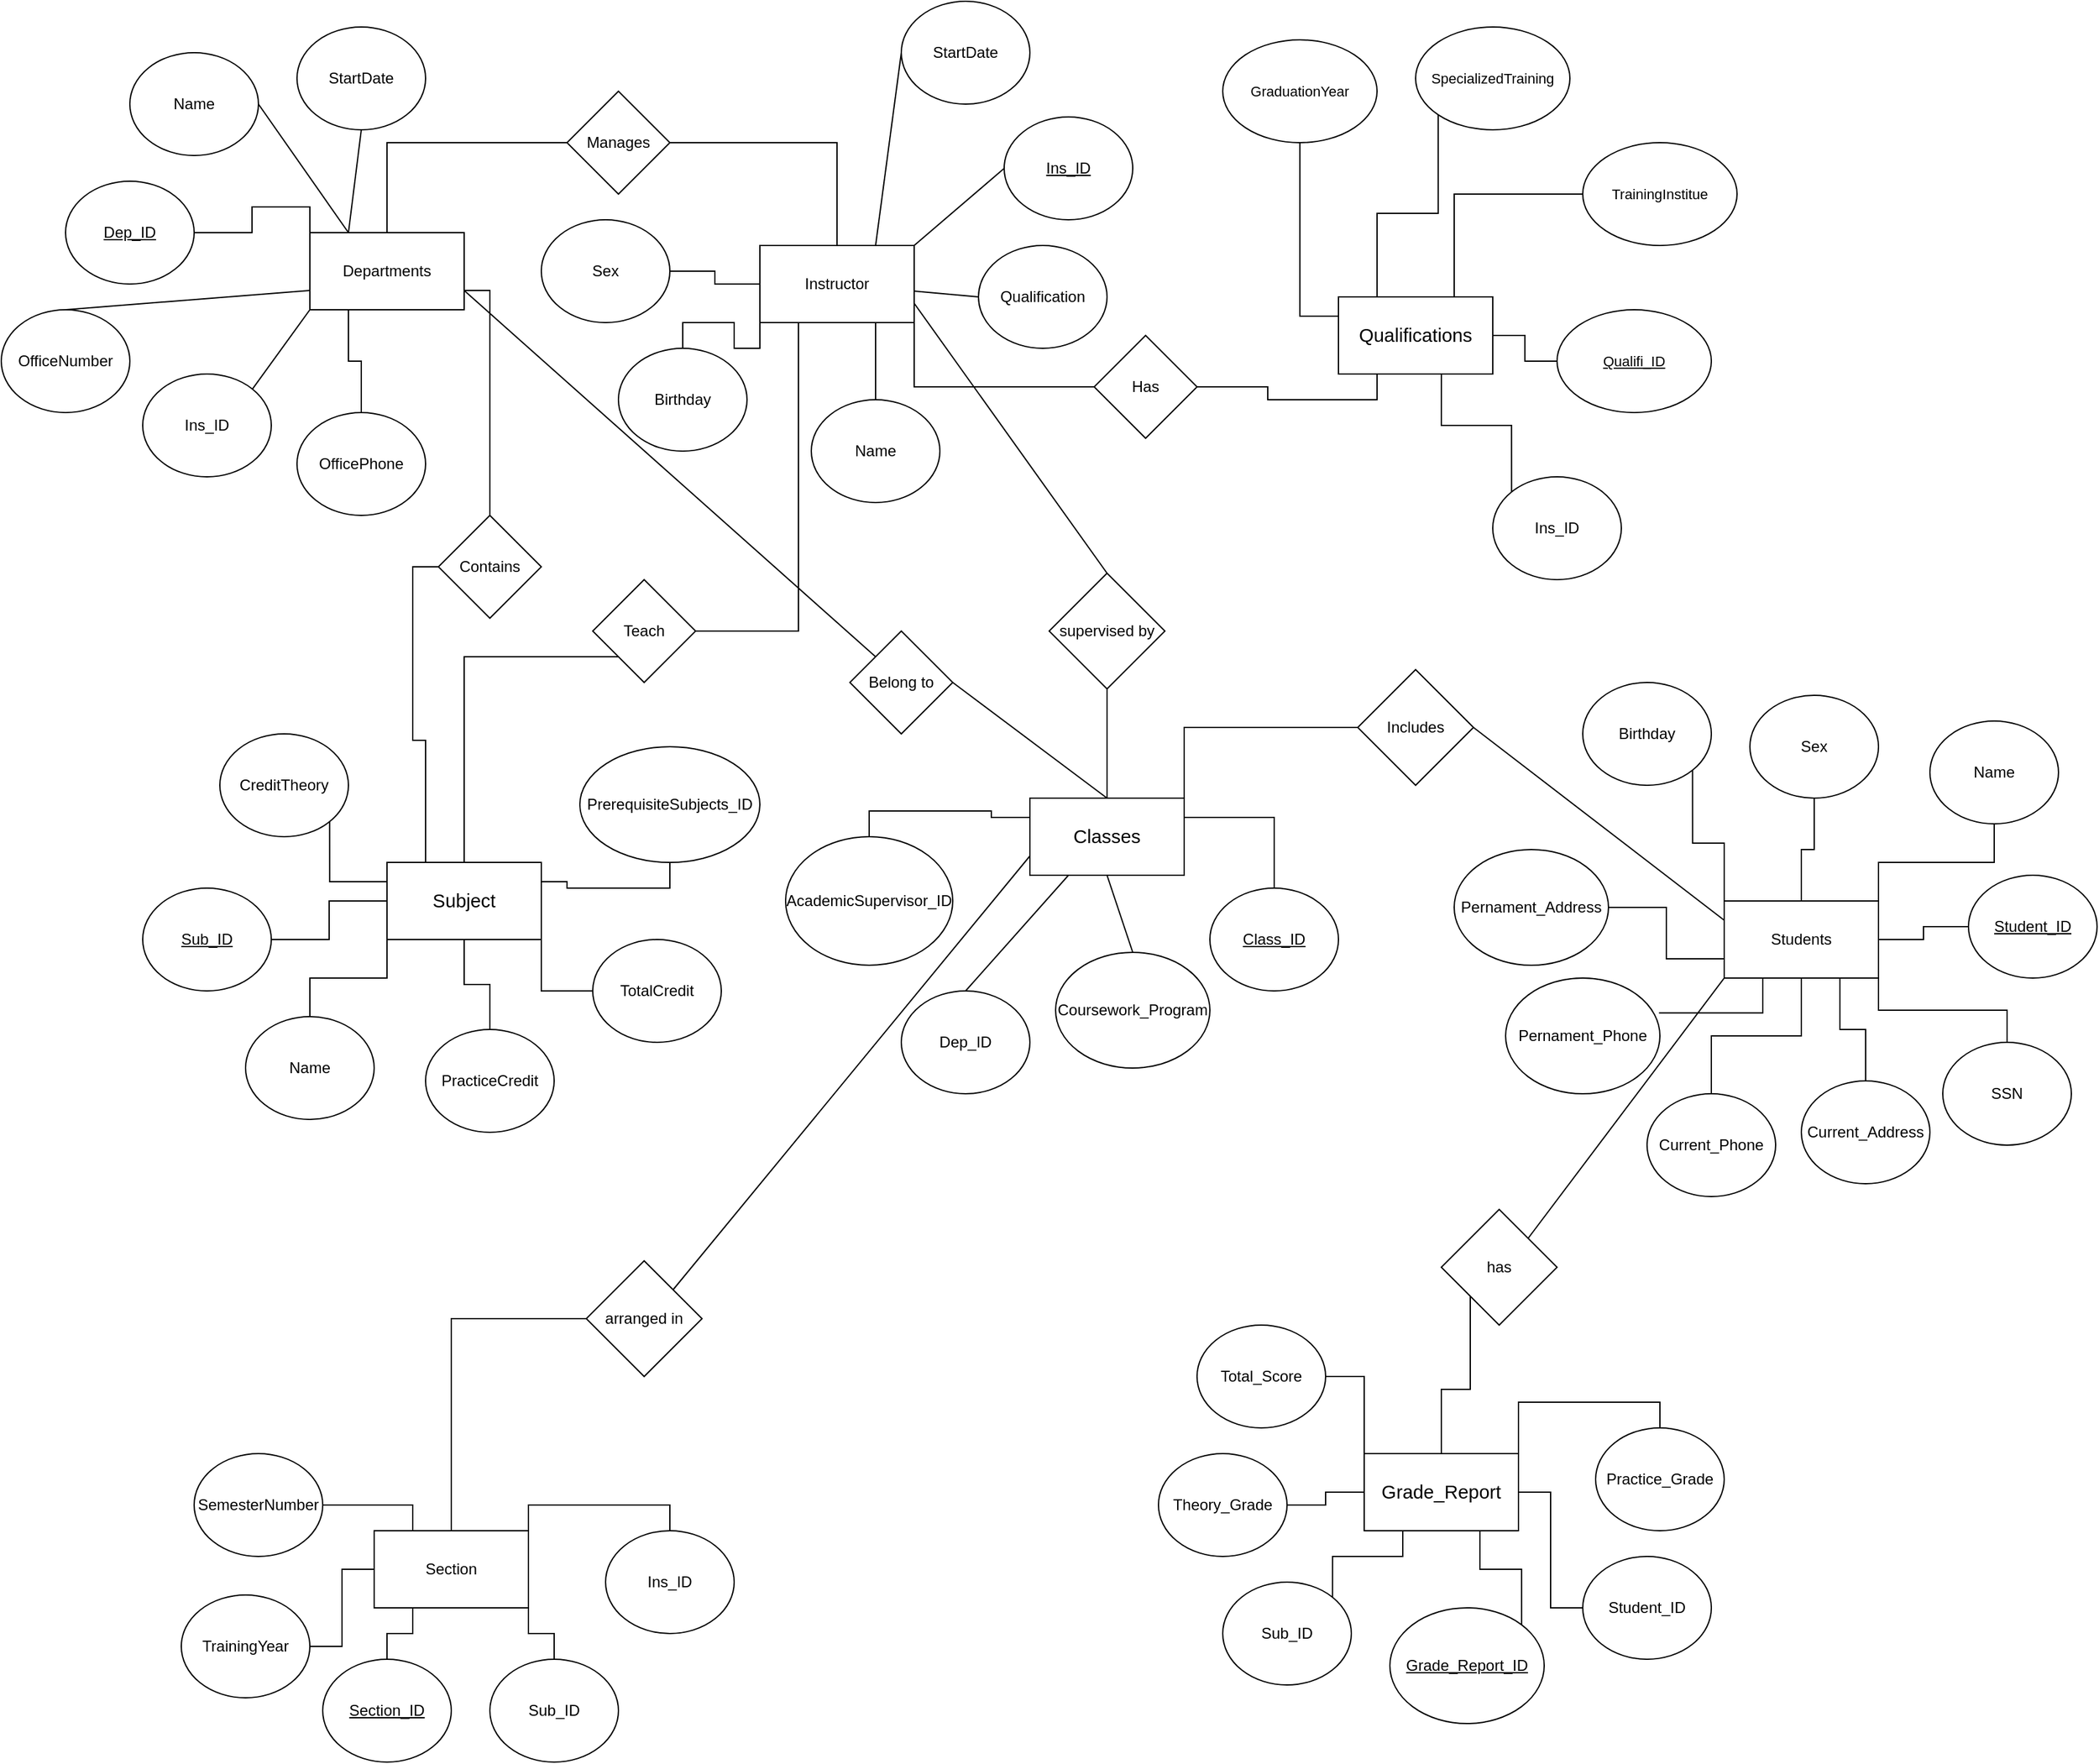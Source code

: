 <mxfile version="26.0.11">
  <diagram name="Page-1" id="yfRAYN0VTnzwabBsyVr_">
    <mxGraphModel dx="1750" dy="2152" grid="1" gridSize="10" guides="1" tooltips="1" connect="1" arrows="1" fold="1" page="1" pageScale="1" pageWidth="1920" pageHeight="1200" math="0" shadow="0">
      <root>
        <mxCell id="0" />
        <mxCell id="1" parent="0" />
        <mxCell id="A00SN344eLhmjXgvaw5U-19" style="shape=connector;rounded=0;orthogonalLoop=1;jettySize=auto;html=1;exitX=0.25;exitY=0;exitDx=0;exitDy=0;entryX=1;entryY=0.5;entryDx=0;entryDy=0;strokeColor=default;align=center;verticalAlign=middle;fontFamily=Helvetica;fontSize=11;fontColor=default;labelBackgroundColor=default;startFill=0;endArrow=none;" edge="1" parent="1" source="g248kin0QG420hahuXNO-2" target="A00SN344eLhmjXgvaw5U-1">
          <mxGeometry relative="1" as="geometry" />
        </mxCell>
        <mxCell id="A00SN344eLhmjXgvaw5U-20" style="edgeStyle=orthogonalEdgeStyle;shape=connector;rounded=0;orthogonalLoop=1;jettySize=auto;html=1;exitX=0;exitY=0;exitDx=0;exitDy=0;entryX=1;entryY=0.5;entryDx=0;entryDy=0;strokeColor=default;align=center;verticalAlign=middle;fontFamily=Helvetica;fontSize=11;fontColor=default;labelBackgroundColor=default;startFill=0;endArrow=none;" edge="1" parent="1" source="g248kin0QG420hahuXNO-2" target="A00SN344eLhmjXgvaw5U-2">
          <mxGeometry relative="1" as="geometry" />
        </mxCell>
        <mxCell id="A00SN344eLhmjXgvaw5U-21" style="shape=connector;rounded=0;orthogonalLoop=1;jettySize=auto;html=1;exitX=0;exitY=0.75;exitDx=0;exitDy=0;entryX=0.5;entryY=0;entryDx=0;entryDy=0;strokeColor=default;align=center;verticalAlign=middle;fontFamily=Helvetica;fontSize=11;fontColor=default;labelBackgroundColor=default;startFill=0;endArrow=none;" edge="1" parent="1" source="g248kin0QG420hahuXNO-2" target="A00SN344eLhmjXgvaw5U-3">
          <mxGeometry relative="1" as="geometry" />
        </mxCell>
        <mxCell id="A00SN344eLhmjXgvaw5U-22" style="edgeStyle=orthogonalEdgeStyle;shape=connector;rounded=0;orthogonalLoop=1;jettySize=auto;html=1;exitX=0.25;exitY=1;exitDx=0;exitDy=0;strokeColor=default;align=center;verticalAlign=middle;fontFamily=Helvetica;fontSize=11;fontColor=default;labelBackgroundColor=default;startFill=0;endArrow=none;" edge="1" parent="1" source="g248kin0QG420hahuXNO-2" target="A00SN344eLhmjXgvaw5U-4">
          <mxGeometry relative="1" as="geometry" />
        </mxCell>
        <mxCell id="A00SN344eLhmjXgvaw5U-149" style="shape=connector;rounded=0;orthogonalLoop=1;jettySize=auto;html=1;exitX=0;exitY=1;exitDx=0;exitDy=0;entryX=1;entryY=0;entryDx=0;entryDy=0;strokeColor=default;align=center;verticalAlign=middle;fontFamily=Helvetica;fontSize=11;fontColor=default;labelBackgroundColor=default;startFill=0;endArrow=none;" edge="1" parent="1" source="g248kin0QG420hahuXNO-2" target="A00SN344eLhmjXgvaw5U-148">
          <mxGeometry relative="1" as="geometry" />
        </mxCell>
        <mxCell id="g248kin0QG420hahuXNO-2" value="Departments" style="rounded=0;whiteSpace=wrap;html=1;" parent="1" vertex="1">
          <mxGeometry x="320" y="-880" width="120" height="60" as="geometry" />
        </mxCell>
        <mxCell id="A00SN344eLhmjXgvaw5U-1" value="Name" style="ellipse;whiteSpace=wrap;html=1;" vertex="1" parent="1">
          <mxGeometry x="180" y="-1020" width="100" height="80" as="geometry" />
        </mxCell>
        <mxCell id="A00SN344eLhmjXgvaw5U-2" value="&lt;u&gt;Dep_ID&lt;/u&gt;" style="ellipse;whiteSpace=wrap;html=1;" vertex="1" parent="1">
          <mxGeometry x="130" y="-920" width="100" height="80" as="geometry" />
        </mxCell>
        <mxCell id="A00SN344eLhmjXgvaw5U-3" value="OfficeNumber" style="ellipse;whiteSpace=wrap;html=1;" vertex="1" parent="1">
          <mxGeometry x="80" y="-820" width="100" height="80" as="geometry" />
        </mxCell>
        <mxCell id="A00SN344eLhmjXgvaw5U-4" value="OfficePhone" style="ellipse;whiteSpace=wrap;html=1;" vertex="1" parent="1">
          <mxGeometry x="310" y="-740" width="100" height="80" as="geometry" />
        </mxCell>
        <mxCell id="A00SN344eLhmjXgvaw5U-17" style="edgeStyle=orthogonalEdgeStyle;rounded=0;orthogonalLoop=1;jettySize=auto;html=1;exitX=0;exitY=0.5;exitDx=0;exitDy=0;endArrow=none;startFill=0;" edge="1" parent="1" source="A00SN344eLhmjXgvaw5U-5" target="g248kin0QG420hahuXNO-2">
          <mxGeometry relative="1" as="geometry" />
        </mxCell>
        <mxCell id="A00SN344eLhmjXgvaw5U-18" style="edgeStyle=orthogonalEdgeStyle;rounded=0;orthogonalLoop=1;jettySize=auto;html=1;exitX=1;exitY=0.5;exitDx=0;exitDy=0;endArrow=none;startFill=0;" edge="1" parent="1" source="A00SN344eLhmjXgvaw5U-5" target="A00SN344eLhmjXgvaw5U-11">
          <mxGeometry relative="1" as="geometry" />
        </mxCell>
        <mxCell id="A00SN344eLhmjXgvaw5U-5" value="Manages" style="rhombus;whiteSpace=wrap;html=1;" vertex="1" parent="1">
          <mxGeometry x="520" y="-990" width="80" height="80" as="geometry" />
        </mxCell>
        <mxCell id="A00SN344eLhmjXgvaw5U-6" value="&lt;u&gt;Ins_ID&lt;/u&gt;" style="ellipse;whiteSpace=wrap;html=1;" vertex="1" parent="1">
          <mxGeometry x="860" y="-970" width="100" height="80" as="geometry" />
        </mxCell>
        <mxCell id="A00SN344eLhmjXgvaw5U-7" value="Birthday" style="ellipse;whiteSpace=wrap;html=1;" vertex="1" parent="1">
          <mxGeometry x="560" y="-790" width="100" height="80" as="geometry" />
        </mxCell>
        <mxCell id="A00SN344eLhmjXgvaw5U-8" value="Name" style="ellipse;whiteSpace=wrap;html=1;" vertex="1" parent="1">
          <mxGeometry x="710" y="-750" width="100" height="80" as="geometry" />
        </mxCell>
        <mxCell id="A00SN344eLhmjXgvaw5U-10" value="Sex" style="ellipse;whiteSpace=wrap;html=1;" vertex="1" parent="1">
          <mxGeometry x="500" y="-890" width="100" height="80" as="geometry" />
        </mxCell>
        <mxCell id="A00SN344eLhmjXgvaw5U-40" style="edgeStyle=orthogonalEdgeStyle;shape=connector;rounded=0;orthogonalLoop=1;jettySize=auto;html=1;exitX=0;exitY=0.5;exitDx=0;exitDy=0;strokeColor=default;align=center;verticalAlign=middle;fontFamily=Helvetica;fontSize=11;fontColor=default;labelBackgroundColor=default;startFill=0;endArrow=none;" edge="1" parent="1" source="A00SN344eLhmjXgvaw5U-11" target="A00SN344eLhmjXgvaw5U-10">
          <mxGeometry relative="1" as="geometry" />
        </mxCell>
        <mxCell id="A00SN344eLhmjXgvaw5U-41" style="edgeStyle=orthogonalEdgeStyle;shape=connector;rounded=0;orthogonalLoop=1;jettySize=auto;html=1;exitX=0;exitY=1;exitDx=0;exitDy=0;strokeColor=default;align=center;verticalAlign=middle;fontFamily=Helvetica;fontSize=11;fontColor=default;labelBackgroundColor=default;startFill=0;endArrow=none;" edge="1" parent="1" source="A00SN344eLhmjXgvaw5U-11" target="A00SN344eLhmjXgvaw5U-7">
          <mxGeometry relative="1" as="geometry" />
        </mxCell>
        <mxCell id="A00SN344eLhmjXgvaw5U-42" style="edgeStyle=orthogonalEdgeStyle;shape=connector;rounded=0;orthogonalLoop=1;jettySize=auto;html=1;exitX=0.75;exitY=1;exitDx=0;exitDy=0;strokeColor=default;align=center;verticalAlign=middle;fontFamily=Helvetica;fontSize=11;fontColor=default;labelBackgroundColor=default;startFill=0;endArrow=none;" edge="1" parent="1" source="A00SN344eLhmjXgvaw5U-11" target="A00SN344eLhmjXgvaw5U-8">
          <mxGeometry relative="1" as="geometry" />
        </mxCell>
        <mxCell id="A00SN344eLhmjXgvaw5U-43" style="shape=connector;rounded=0;orthogonalLoop=1;jettySize=auto;html=1;exitX=1;exitY=0;exitDx=0;exitDy=0;entryX=0;entryY=0.5;entryDx=0;entryDy=0;strokeColor=default;align=center;verticalAlign=middle;fontFamily=Helvetica;fontSize=11;fontColor=default;labelBackgroundColor=default;startFill=0;endArrow=none;" edge="1" parent="1" source="A00SN344eLhmjXgvaw5U-11" target="A00SN344eLhmjXgvaw5U-6">
          <mxGeometry relative="1" as="geometry" />
        </mxCell>
        <mxCell id="A00SN344eLhmjXgvaw5U-59" style="edgeStyle=orthogonalEdgeStyle;shape=connector;rounded=0;orthogonalLoop=1;jettySize=auto;html=1;exitX=1;exitY=1;exitDx=0;exitDy=0;entryX=0;entryY=0.5;entryDx=0;entryDy=0;strokeColor=default;align=center;verticalAlign=middle;fontFamily=Helvetica;fontSize=11;fontColor=default;labelBackgroundColor=default;startFill=0;endArrow=none;" edge="1" parent="1" source="A00SN344eLhmjXgvaw5U-11" target="A00SN344eLhmjXgvaw5U-53">
          <mxGeometry relative="1" as="geometry" />
        </mxCell>
        <mxCell id="A00SN344eLhmjXgvaw5U-75" style="edgeStyle=orthogonalEdgeStyle;shape=connector;rounded=0;orthogonalLoop=1;jettySize=auto;html=1;exitX=0.25;exitY=1;exitDx=0;exitDy=0;entryX=1;entryY=0.5;entryDx=0;entryDy=0;strokeColor=default;align=center;verticalAlign=middle;fontFamily=Helvetica;fontSize=11;fontColor=default;labelBackgroundColor=default;startFill=0;endArrow=none;" edge="1" parent="1" source="A00SN344eLhmjXgvaw5U-11" target="A00SN344eLhmjXgvaw5U-74">
          <mxGeometry relative="1" as="geometry" />
        </mxCell>
        <mxCell id="A00SN344eLhmjXgvaw5U-11" value="Instructor" style="rounded=0;whiteSpace=wrap;html=1;" vertex="1" parent="1">
          <mxGeometry x="670" y="-870" width="120" height="60" as="geometry" />
        </mxCell>
        <mxCell id="A00SN344eLhmjXgvaw5U-12" value="&lt;span id=&quot;docs-internal-guid-3f4176cd-7fff-1d77-9f5c-07f159ecbebb&quot;&gt;&lt;span style=&quot;font-size: 11pt; color: rgb(0, 0, 0); background-color: transparent; font-variant-numeric: normal; font-variant-east-asian: normal; font-variant-alternates: normal; font-variant-position: normal; font-variant-emoji: normal; vertical-align: baseline; white-space-collapse: preserve;&quot;&gt;&lt;font face=&quot;Helvetica&quot;&gt;Qualifications&lt;/font&gt;&lt;/span&gt;&lt;/span&gt;" style="rounded=0;whiteSpace=wrap;html=1;" vertex="1" parent="1">
          <mxGeometry x="1120" y="-830" width="120" height="60" as="geometry" />
        </mxCell>
        <mxCell id="A00SN344eLhmjXgvaw5U-39" style="shape=connector;rounded=0;orthogonalLoop=1;jettySize=auto;html=1;exitX=0;exitY=0.5;exitDx=0;exitDy=0;entryX=0.75;entryY=0;entryDx=0;entryDy=0;strokeColor=default;align=center;verticalAlign=middle;fontFamily=Helvetica;fontSize=11;fontColor=default;labelBackgroundColor=default;startFill=0;endArrow=none;" edge="1" parent="1" source="A00SN344eLhmjXgvaw5U-23" target="A00SN344eLhmjXgvaw5U-11">
          <mxGeometry relative="1" as="geometry" />
        </mxCell>
        <mxCell id="A00SN344eLhmjXgvaw5U-23" value="StartDate" style="ellipse;whiteSpace=wrap;html=1;" vertex="1" parent="1">
          <mxGeometry x="780" y="-1060" width="100" height="80" as="geometry" />
        </mxCell>
        <mxCell id="A00SN344eLhmjXgvaw5U-132" style="edgeStyle=orthogonalEdgeStyle;shape=connector;rounded=0;orthogonalLoop=1;jettySize=auto;html=1;exitX=1;exitY=0;exitDx=0;exitDy=0;entryX=0.5;entryY=0;entryDx=0;entryDy=0;strokeColor=default;align=center;verticalAlign=middle;fontFamily=Helvetica;fontSize=11;fontColor=default;labelBackgroundColor=default;startFill=0;endArrow=none;" edge="1" parent="1" source="A00SN344eLhmjXgvaw5U-44" target="A00SN344eLhmjXgvaw5U-131">
          <mxGeometry relative="1" as="geometry" />
        </mxCell>
        <mxCell id="A00SN344eLhmjXgvaw5U-133" style="edgeStyle=orthogonalEdgeStyle;shape=connector;rounded=0;orthogonalLoop=1;jettySize=auto;html=1;exitX=1;exitY=1;exitDx=0;exitDy=0;strokeColor=default;align=center;verticalAlign=middle;fontFamily=Helvetica;fontSize=11;fontColor=default;labelBackgroundColor=default;startFill=0;endArrow=none;" edge="1" parent="1" source="A00SN344eLhmjXgvaw5U-44" target="A00SN344eLhmjXgvaw5U-130">
          <mxGeometry relative="1" as="geometry" />
        </mxCell>
        <mxCell id="A00SN344eLhmjXgvaw5U-134" style="edgeStyle=orthogonalEdgeStyle;shape=connector;rounded=0;orthogonalLoop=1;jettySize=auto;html=1;exitX=0.25;exitY=1;exitDx=0;exitDy=0;entryX=0.5;entryY=0;entryDx=0;entryDy=0;strokeColor=default;align=center;verticalAlign=middle;fontFamily=Helvetica;fontSize=11;fontColor=default;labelBackgroundColor=default;startFill=0;endArrow=none;" edge="1" parent="1" source="A00SN344eLhmjXgvaw5U-44" target="A00SN344eLhmjXgvaw5U-102">
          <mxGeometry relative="1" as="geometry" />
        </mxCell>
        <mxCell id="A00SN344eLhmjXgvaw5U-135" style="edgeStyle=orthogonalEdgeStyle;shape=connector;rounded=0;orthogonalLoop=1;jettySize=auto;html=1;exitX=0.25;exitY=0;exitDx=0;exitDy=0;strokeColor=default;align=center;verticalAlign=middle;fontFamily=Helvetica;fontSize=11;fontColor=default;labelBackgroundColor=default;startFill=0;endArrow=none;" edge="1" parent="1" source="A00SN344eLhmjXgvaw5U-44" target="A00SN344eLhmjXgvaw5U-103">
          <mxGeometry relative="1" as="geometry" />
        </mxCell>
        <mxCell id="A00SN344eLhmjXgvaw5U-136" style="edgeStyle=orthogonalEdgeStyle;shape=connector;rounded=0;orthogonalLoop=1;jettySize=auto;html=1;exitX=0;exitY=0.5;exitDx=0;exitDy=0;strokeColor=default;align=center;verticalAlign=middle;fontFamily=Helvetica;fontSize=11;fontColor=default;labelBackgroundColor=default;startFill=0;endArrow=none;" edge="1" parent="1" source="A00SN344eLhmjXgvaw5U-44" target="A00SN344eLhmjXgvaw5U-104">
          <mxGeometry relative="1" as="geometry" />
        </mxCell>
        <mxCell id="A00SN344eLhmjXgvaw5U-44" value="Section" style="rounded=0;whiteSpace=wrap;html=1;" vertex="1" parent="1">
          <mxGeometry x="370" y="130" width="120" height="60" as="geometry" />
        </mxCell>
        <mxCell id="A00SN344eLhmjXgvaw5U-56" style="edgeStyle=orthogonalEdgeStyle;shape=connector;rounded=0;orthogonalLoop=1;jettySize=auto;html=1;exitX=0;exitY=0.5;exitDx=0;exitDy=0;strokeColor=default;align=center;verticalAlign=middle;fontFamily=Helvetica;fontSize=11;fontColor=default;labelBackgroundColor=default;startFill=0;endArrow=none;" edge="1" parent="1" source="A00SN344eLhmjXgvaw5U-46" target="A00SN344eLhmjXgvaw5U-12">
          <mxGeometry relative="1" as="geometry" />
        </mxCell>
        <mxCell id="A00SN344eLhmjXgvaw5U-46" value="&lt;u&gt;Qualifi_ID&lt;/u&gt;" style="ellipse;whiteSpace=wrap;html=1;fontFamily=Helvetica;fontSize=11;fontColor=default;labelBackgroundColor=default;" vertex="1" parent="1">
          <mxGeometry x="1290" y="-820" width="120" height="80" as="geometry" />
        </mxCell>
        <mxCell id="A00SN344eLhmjXgvaw5U-54" style="edgeStyle=orthogonalEdgeStyle;shape=connector;rounded=0;orthogonalLoop=1;jettySize=auto;html=1;exitX=0;exitY=1;exitDx=0;exitDy=0;entryX=0.25;entryY=0;entryDx=0;entryDy=0;strokeColor=default;align=center;verticalAlign=middle;fontFamily=Helvetica;fontSize=11;fontColor=default;labelBackgroundColor=default;startFill=0;endArrow=none;" edge="1" parent="1" source="A00SN344eLhmjXgvaw5U-48" target="A00SN344eLhmjXgvaw5U-12">
          <mxGeometry relative="1" as="geometry" />
        </mxCell>
        <mxCell id="A00SN344eLhmjXgvaw5U-48" value="SpecializedTraining" style="ellipse;whiteSpace=wrap;html=1;fontFamily=Helvetica;fontSize=11;fontColor=default;labelBackgroundColor=default;" vertex="1" parent="1">
          <mxGeometry x="1180" y="-1040" width="120" height="80" as="geometry" />
        </mxCell>
        <mxCell id="A00SN344eLhmjXgvaw5U-55" style="edgeStyle=orthogonalEdgeStyle;shape=connector;rounded=0;orthogonalLoop=1;jettySize=auto;html=1;exitX=0;exitY=0.5;exitDx=0;exitDy=0;entryX=0.75;entryY=0;entryDx=0;entryDy=0;strokeColor=default;align=center;verticalAlign=middle;fontFamily=Helvetica;fontSize=11;fontColor=default;labelBackgroundColor=default;startFill=0;endArrow=none;" edge="1" parent="1" source="A00SN344eLhmjXgvaw5U-49" target="A00SN344eLhmjXgvaw5U-12">
          <mxGeometry relative="1" as="geometry" />
        </mxCell>
        <mxCell id="A00SN344eLhmjXgvaw5U-49" value="TrainingInstitue" style="ellipse;whiteSpace=wrap;html=1;fontFamily=Helvetica;fontSize=11;fontColor=default;labelBackgroundColor=default;" vertex="1" parent="1">
          <mxGeometry x="1310" y="-950" width="120" height="80" as="geometry" />
        </mxCell>
        <mxCell id="A00SN344eLhmjXgvaw5U-52" style="edgeStyle=orthogonalEdgeStyle;shape=connector;rounded=0;orthogonalLoop=1;jettySize=auto;html=1;exitX=0.5;exitY=1;exitDx=0;exitDy=0;entryX=0;entryY=0.25;entryDx=0;entryDy=0;strokeColor=default;align=center;verticalAlign=middle;fontFamily=Helvetica;fontSize=11;fontColor=default;labelBackgroundColor=default;startFill=0;endArrow=none;" edge="1" parent="1" source="A00SN344eLhmjXgvaw5U-50" target="A00SN344eLhmjXgvaw5U-12">
          <mxGeometry relative="1" as="geometry" />
        </mxCell>
        <mxCell id="A00SN344eLhmjXgvaw5U-50" value="GraduationYear" style="ellipse;whiteSpace=wrap;html=1;fontFamily=Helvetica;fontSize=11;fontColor=default;labelBackgroundColor=default;" vertex="1" parent="1">
          <mxGeometry x="1030" y="-1030" width="120" height="80" as="geometry" />
        </mxCell>
        <mxCell id="A00SN344eLhmjXgvaw5U-51" value="&lt;span&gt;Ins_ID&lt;/span&gt;" style="ellipse;whiteSpace=wrap;html=1;fontStyle=0" vertex="1" parent="1">
          <mxGeometry x="1240" y="-690" width="100" height="80" as="geometry" />
        </mxCell>
        <mxCell id="A00SN344eLhmjXgvaw5U-60" style="edgeStyle=orthogonalEdgeStyle;shape=connector;rounded=0;orthogonalLoop=1;jettySize=auto;html=1;exitX=1;exitY=0.5;exitDx=0;exitDy=0;entryX=0.25;entryY=1;entryDx=0;entryDy=0;strokeColor=default;align=center;verticalAlign=middle;fontFamily=Helvetica;fontSize=11;fontColor=default;labelBackgroundColor=default;startFill=0;endArrow=none;" edge="1" parent="1" source="A00SN344eLhmjXgvaw5U-53" target="A00SN344eLhmjXgvaw5U-12">
          <mxGeometry relative="1" as="geometry" />
        </mxCell>
        <mxCell id="A00SN344eLhmjXgvaw5U-53" value="Has" style="rhombus;whiteSpace=wrap;html=1;" vertex="1" parent="1">
          <mxGeometry x="930" y="-800" width="80" height="80" as="geometry" />
        </mxCell>
        <mxCell id="A00SN344eLhmjXgvaw5U-57" style="edgeStyle=orthogonalEdgeStyle;shape=connector;rounded=0;orthogonalLoop=1;jettySize=auto;html=1;exitX=0;exitY=0;exitDx=0;exitDy=0;entryX=0.667;entryY=1;entryDx=0;entryDy=0;entryPerimeter=0;strokeColor=default;align=center;verticalAlign=middle;fontFamily=Helvetica;fontSize=11;fontColor=default;labelBackgroundColor=default;startFill=0;endArrow=none;" edge="1" parent="1" source="A00SN344eLhmjXgvaw5U-51" target="A00SN344eLhmjXgvaw5U-12">
          <mxGeometry relative="1" as="geometry" />
        </mxCell>
        <mxCell id="A00SN344eLhmjXgvaw5U-68" style="edgeStyle=orthogonalEdgeStyle;shape=connector;rounded=0;orthogonalLoop=1;jettySize=auto;html=1;exitX=0;exitY=0.25;exitDx=0;exitDy=0;entryX=1;entryY=1;entryDx=0;entryDy=0;strokeColor=default;align=center;verticalAlign=middle;fontFamily=Helvetica;fontSize=11;fontColor=default;labelBackgroundColor=default;startFill=0;endArrow=none;" edge="1" parent="1" source="A00SN344eLhmjXgvaw5U-61" target="A00SN344eLhmjXgvaw5U-65">
          <mxGeometry relative="1" as="geometry" />
        </mxCell>
        <mxCell id="A00SN344eLhmjXgvaw5U-69" style="edgeStyle=orthogonalEdgeStyle;shape=connector;rounded=0;orthogonalLoop=1;jettySize=auto;html=1;exitX=0;exitY=0.5;exitDx=0;exitDy=0;strokeColor=default;align=center;verticalAlign=middle;fontFamily=Helvetica;fontSize=11;fontColor=default;labelBackgroundColor=default;startFill=0;endArrow=none;" edge="1" parent="1" source="A00SN344eLhmjXgvaw5U-61" target="A00SN344eLhmjXgvaw5U-62">
          <mxGeometry relative="1" as="geometry" />
        </mxCell>
        <mxCell id="A00SN344eLhmjXgvaw5U-70" style="edgeStyle=orthogonalEdgeStyle;shape=connector;rounded=0;orthogonalLoop=1;jettySize=auto;html=1;exitX=0;exitY=1;exitDx=0;exitDy=0;strokeColor=default;align=center;verticalAlign=middle;fontFamily=Helvetica;fontSize=11;fontColor=default;labelBackgroundColor=default;startFill=0;endArrow=none;" edge="1" parent="1" source="A00SN344eLhmjXgvaw5U-61" target="A00SN344eLhmjXgvaw5U-63">
          <mxGeometry relative="1" as="geometry" />
        </mxCell>
        <mxCell id="A00SN344eLhmjXgvaw5U-71" style="edgeStyle=orthogonalEdgeStyle;shape=connector;rounded=0;orthogonalLoop=1;jettySize=auto;html=1;exitX=0.5;exitY=1;exitDx=0;exitDy=0;entryX=0.5;entryY=0;entryDx=0;entryDy=0;strokeColor=default;align=center;verticalAlign=middle;fontFamily=Helvetica;fontSize=11;fontColor=default;labelBackgroundColor=default;startFill=0;endArrow=none;" edge="1" parent="1" source="A00SN344eLhmjXgvaw5U-61" target="A00SN344eLhmjXgvaw5U-66">
          <mxGeometry relative="1" as="geometry" />
        </mxCell>
        <mxCell id="A00SN344eLhmjXgvaw5U-72" style="edgeStyle=orthogonalEdgeStyle;shape=connector;rounded=0;orthogonalLoop=1;jettySize=auto;html=1;exitX=1;exitY=1;exitDx=0;exitDy=0;entryX=0;entryY=0.5;entryDx=0;entryDy=0;strokeColor=default;align=center;verticalAlign=middle;fontFamily=Helvetica;fontSize=11;fontColor=default;labelBackgroundColor=default;startFill=0;endArrow=none;" edge="1" parent="1" source="A00SN344eLhmjXgvaw5U-61" target="A00SN344eLhmjXgvaw5U-64">
          <mxGeometry relative="1" as="geometry" />
        </mxCell>
        <mxCell id="A00SN344eLhmjXgvaw5U-73" style="edgeStyle=orthogonalEdgeStyle;shape=connector;rounded=0;orthogonalLoop=1;jettySize=auto;html=1;exitX=1;exitY=0.25;exitDx=0;exitDy=0;entryX=0.5;entryY=1;entryDx=0;entryDy=0;strokeColor=default;align=center;verticalAlign=middle;fontFamily=Helvetica;fontSize=11;fontColor=default;labelBackgroundColor=default;startFill=0;endArrow=none;" edge="1" parent="1" source="A00SN344eLhmjXgvaw5U-61" target="A00SN344eLhmjXgvaw5U-67">
          <mxGeometry relative="1" as="geometry" />
        </mxCell>
        <mxCell id="A00SN344eLhmjXgvaw5U-61" value="&lt;span id=&quot;docs-internal-guid-3f4176cd-7fff-1d77-9f5c-07f159ecbebb&quot;&gt;&lt;span style=&quot;font-size: 11pt; color: rgb(0, 0, 0); background-color: transparent; font-variant-numeric: normal; font-variant-east-asian: normal; font-variant-alternates: normal; font-variant-position: normal; font-variant-emoji: normal; vertical-align: baseline; white-space-collapse: preserve;&quot;&gt;&lt;font face=&quot;Helvetica&quot;&gt;Subject&lt;/font&gt;&lt;/span&gt;&lt;/span&gt;" style="rounded=0;whiteSpace=wrap;html=1;" vertex="1" parent="1">
          <mxGeometry x="380" y="-390" width="120" height="60" as="geometry" />
        </mxCell>
        <mxCell id="A00SN344eLhmjXgvaw5U-62" value="&lt;u&gt;Sub_ID&lt;/u&gt;" style="ellipse;whiteSpace=wrap;html=1;" vertex="1" parent="1">
          <mxGeometry x="190" y="-370" width="100" height="80" as="geometry" />
        </mxCell>
        <mxCell id="A00SN344eLhmjXgvaw5U-63" value="Name" style="ellipse;whiteSpace=wrap;html=1;" vertex="1" parent="1">
          <mxGeometry x="270" y="-270" width="100" height="80" as="geometry" />
        </mxCell>
        <mxCell id="A00SN344eLhmjXgvaw5U-64" value="TotalCredit" style="ellipse;whiteSpace=wrap;html=1;" vertex="1" parent="1">
          <mxGeometry x="540" y="-330" width="100" height="80" as="geometry" />
        </mxCell>
        <mxCell id="A00SN344eLhmjXgvaw5U-65" value="CreditTheory" style="ellipse;whiteSpace=wrap;html=1;" vertex="1" parent="1">
          <mxGeometry x="250" y="-490" width="100" height="80" as="geometry" />
        </mxCell>
        <mxCell id="A00SN344eLhmjXgvaw5U-66" value="PracticeCredit" style="ellipse;whiteSpace=wrap;html=1;" vertex="1" parent="1">
          <mxGeometry x="410" y="-260" width="100" height="80" as="geometry" />
        </mxCell>
        <mxCell id="A00SN344eLhmjXgvaw5U-67" value="PrerequisiteSubjects_ID" style="ellipse;whiteSpace=wrap;html=1;" vertex="1" parent="1">
          <mxGeometry x="530" y="-480" width="140" height="90" as="geometry" />
        </mxCell>
        <mxCell id="A00SN344eLhmjXgvaw5U-76" style="edgeStyle=orthogonalEdgeStyle;shape=connector;rounded=0;orthogonalLoop=1;jettySize=auto;html=1;exitX=0;exitY=1;exitDx=0;exitDy=0;strokeColor=default;align=center;verticalAlign=middle;fontFamily=Helvetica;fontSize=11;fontColor=default;labelBackgroundColor=default;startFill=0;endArrow=none;" edge="1" parent="1" source="A00SN344eLhmjXgvaw5U-74" target="A00SN344eLhmjXgvaw5U-61">
          <mxGeometry relative="1" as="geometry" />
        </mxCell>
        <mxCell id="A00SN344eLhmjXgvaw5U-74" value="Teach" style="rhombus;whiteSpace=wrap;html=1;" vertex="1" parent="1">
          <mxGeometry x="540" y="-610" width="80" height="80" as="geometry" />
        </mxCell>
        <mxCell id="A00SN344eLhmjXgvaw5U-114" style="edgeStyle=orthogonalEdgeStyle;shape=connector;rounded=0;orthogonalLoop=1;jettySize=auto;html=1;exitX=1;exitY=0.25;exitDx=0;exitDy=0;strokeColor=default;align=center;verticalAlign=middle;fontFamily=Helvetica;fontSize=11;fontColor=default;labelBackgroundColor=default;startFill=0;endArrow=none;" edge="1" parent="1" source="A00SN344eLhmjXgvaw5U-77" target="A00SN344eLhmjXgvaw5U-78">
          <mxGeometry relative="1" as="geometry" />
        </mxCell>
        <mxCell id="A00SN344eLhmjXgvaw5U-77" value="&lt;span id=&quot;docs-internal-guid-3f4176cd-7fff-1d77-9f5c-07f159ecbebb&quot;&gt;&lt;span style=&quot;font-size: 11pt; color: rgb(0, 0, 0); background-color: transparent; font-variant-numeric: normal; font-variant-east-asian: normal; font-variant-alternates: normal; font-variant-position: normal; font-variant-emoji: normal; vertical-align: baseline; white-space-collapse: preserve;&quot;&gt;&lt;font face=&quot;Helvetica&quot;&gt;Classes&lt;/font&gt;&lt;/span&gt;&lt;/span&gt;" style="rounded=0;whiteSpace=wrap;html=1;" vertex="1" parent="1">
          <mxGeometry x="880" y="-440" width="120" height="60" as="geometry" />
        </mxCell>
        <mxCell id="A00SN344eLhmjXgvaw5U-78" value="&lt;u&gt;Class_ID&lt;/u&gt;" style="ellipse;whiteSpace=wrap;html=1;" vertex="1" parent="1">
          <mxGeometry x="1020" y="-370" width="100" height="80" as="geometry" />
        </mxCell>
        <mxCell id="A00SN344eLhmjXgvaw5U-112" style="shape=connector;rounded=0;orthogonalLoop=1;jettySize=auto;html=1;exitX=0.5;exitY=0;exitDx=0;exitDy=0;entryX=0.5;entryY=1;entryDx=0;entryDy=0;strokeColor=default;align=center;verticalAlign=middle;fontFamily=Helvetica;fontSize=11;fontColor=default;labelBackgroundColor=default;startFill=0;endArrow=none;" edge="1" parent="1" source="A00SN344eLhmjXgvaw5U-79" target="A00SN344eLhmjXgvaw5U-77">
          <mxGeometry relative="1" as="geometry" />
        </mxCell>
        <mxCell id="A00SN344eLhmjXgvaw5U-79" value="Coursework_Program" style="ellipse;whiteSpace=wrap;html=1;" vertex="1" parent="1">
          <mxGeometry x="900" y="-320" width="120" height="90" as="geometry" />
        </mxCell>
        <mxCell id="A00SN344eLhmjXgvaw5U-117" style="shape=connector;rounded=0;orthogonalLoop=1;jettySize=auto;html=1;exitX=0.5;exitY=0;exitDx=0;exitDy=0;entryX=1;entryY=0.75;entryDx=0;entryDy=0;strokeColor=default;align=center;verticalAlign=middle;fontFamily=Helvetica;fontSize=11;fontColor=default;labelBackgroundColor=default;startFill=0;endArrow=none;" edge="1" parent="1" source="A00SN344eLhmjXgvaw5U-81" target="A00SN344eLhmjXgvaw5U-11">
          <mxGeometry relative="1" as="geometry" />
        </mxCell>
        <mxCell id="A00SN344eLhmjXgvaw5U-118" style="edgeStyle=orthogonalEdgeStyle;shape=connector;rounded=0;orthogonalLoop=1;jettySize=auto;html=1;exitX=0.5;exitY=1;exitDx=0;exitDy=0;strokeColor=default;align=center;verticalAlign=middle;fontFamily=Helvetica;fontSize=11;fontColor=default;labelBackgroundColor=default;startFill=0;endArrow=none;" edge="1" parent="1" source="A00SN344eLhmjXgvaw5U-81" target="A00SN344eLhmjXgvaw5U-77">
          <mxGeometry relative="1" as="geometry" />
        </mxCell>
        <mxCell id="A00SN344eLhmjXgvaw5U-81" value="supervised by" style="rhombus;whiteSpace=wrap;html=1;" vertex="1" parent="1">
          <mxGeometry x="895" y="-615" width="90" height="90" as="geometry" />
        </mxCell>
        <mxCell id="A00SN344eLhmjXgvaw5U-93" style="edgeStyle=orthogonalEdgeStyle;shape=connector;rounded=0;orthogonalLoop=1;jettySize=auto;html=1;exitX=0.5;exitY=0;exitDx=0;exitDy=0;entryX=0.5;entryY=1;entryDx=0;entryDy=0;strokeColor=default;align=center;verticalAlign=middle;fontFamily=Helvetica;fontSize=11;fontColor=default;labelBackgroundColor=default;startFill=0;endArrow=none;" edge="1" parent="1" source="A00SN344eLhmjXgvaw5U-83" target="A00SN344eLhmjXgvaw5U-92">
          <mxGeometry relative="1" as="geometry" />
        </mxCell>
        <mxCell id="A00SN344eLhmjXgvaw5U-94" style="edgeStyle=orthogonalEdgeStyle;shape=connector;rounded=0;orthogonalLoop=1;jettySize=auto;html=1;exitX=1;exitY=0;exitDx=0;exitDy=0;strokeColor=default;align=center;verticalAlign=middle;fontFamily=Helvetica;fontSize=11;fontColor=default;labelBackgroundColor=default;startFill=0;endArrow=none;" edge="1" parent="1" source="A00SN344eLhmjXgvaw5U-83" target="A00SN344eLhmjXgvaw5U-85">
          <mxGeometry relative="1" as="geometry" />
        </mxCell>
        <mxCell id="A00SN344eLhmjXgvaw5U-95" style="edgeStyle=orthogonalEdgeStyle;shape=connector;rounded=0;orthogonalLoop=1;jettySize=auto;html=1;exitX=1;exitY=0.5;exitDx=0;exitDy=0;entryX=0;entryY=0.5;entryDx=0;entryDy=0;strokeColor=default;align=center;verticalAlign=middle;fontFamily=Helvetica;fontSize=11;fontColor=default;labelBackgroundColor=default;startFill=0;endArrow=none;" edge="1" parent="1" source="A00SN344eLhmjXgvaw5U-83" target="A00SN344eLhmjXgvaw5U-84">
          <mxGeometry relative="1" as="geometry" />
        </mxCell>
        <mxCell id="A00SN344eLhmjXgvaw5U-96" style="edgeStyle=orthogonalEdgeStyle;shape=connector;rounded=0;orthogonalLoop=1;jettySize=auto;html=1;exitX=1;exitY=1;exitDx=0;exitDy=0;entryX=0.5;entryY=0;entryDx=0;entryDy=0;strokeColor=default;align=center;verticalAlign=middle;fontFamily=Helvetica;fontSize=11;fontColor=default;labelBackgroundColor=default;startFill=0;endArrow=none;" edge="1" parent="1" source="A00SN344eLhmjXgvaw5U-83" target="A00SN344eLhmjXgvaw5U-86">
          <mxGeometry relative="1" as="geometry" />
        </mxCell>
        <mxCell id="A00SN344eLhmjXgvaw5U-97" style="edgeStyle=orthogonalEdgeStyle;shape=connector;rounded=0;orthogonalLoop=1;jettySize=auto;html=1;exitX=0.75;exitY=1;exitDx=0;exitDy=0;entryX=0.5;entryY=0;entryDx=0;entryDy=0;strokeColor=default;align=center;verticalAlign=middle;fontFamily=Helvetica;fontSize=11;fontColor=default;labelBackgroundColor=default;startFill=0;endArrow=none;" edge="1" parent="1" source="A00SN344eLhmjXgvaw5U-83" target="A00SN344eLhmjXgvaw5U-87">
          <mxGeometry relative="1" as="geometry" />
        </mxCell>
        <mxCell id="A00SN344eLhmjXgvaw5U-98" style="edgeStyle=orthogonalEdgeStyle;shape=connector;rounded=0;orthogonalLoop=1;jettySize=auto;html=1;exitX=0.5;exitY=1;exitDx=0;exitDy=0;strokeColor=default;align=center;verticalAlign=middle;fontFamily=Helvetica;fontSize=11;fontColor=default;labelBackgroundColor=default;startFill=0;endArrow=none;" edge="1" parent="1" source="A00SN344eLhmjXgvaw5U-83" target="A00SN344eLhmjXgvaw5U-88">
          <mxGeometry relative="1" as="geometry" />
        </mxCell>
        <mxCell id="A00SN344eLhmjXgvaw5U-100" style="edgeStyle=orthogonalEdgeStyle;shape=connector;rounded=0;orthogonalLoop=1;jettySize=auto;html=1;exitX=0;exitY=0.75;exitDx=0;exitDy=0;entryX=1;entryY=0.5;entryDx=0;entryDy=0;strokeColor=default;align=center;verticalAlign=middle;fontFamily=Helvetica;fontSize=11;fontColor=default;labelBackgroundColor=default;startFill=0;endArrow=none;" edge="1" parent="1" source="A00SN344eLhmjXgvaw5U-83" target="A00SN344eLhmjXgvaw5U-89">
          <mxGeometry relative="1" as="geometry" />
        </mxCell>
        <mxCell id="A00SN344eLhmjXgvaw5U-101" style="edgeStyle=orthogonalEdgeStyle;shape=connector;rounded=0;orthogonalLoop=1;jettySize=auto;html=1;exitX=0;exitY=0;exitDx=0;exitDy=0;entryX=1;entryY=1;entryDx=0;entryDy=0;strokeColor=default;align=center;verticalAlign=middle;fontFamily=Helvetica;fontSize=11;fontColor=default;labelBackgroundColor=default;startFill=0;endArrow=none;" edge="1" parent="1" source="A00SN344eLhmjXgvaw5U-83" target="A00SN344eLhmjXgvaw5U-91">
          <mxGeometry relative="1" as="geometry" />
        </mxCell>
        <mxCell id="A00SN344eLhmjXgvaw5U-83" value="Students" style="rounded=0;whiteSpace=wrap;html=1;" vertex="1" parent="1">
          <mxGeometry x="1420" y="-360" width="120" height="60" as="geometry" />
        </mxCell>
        <mxCell id="A00SN344eLhmjXgvaw5U-84" value="&lt;span&gt;&lt;u&gt;Student_ID&lt;/u&gt;&lt;/span&gt;" style="ellipse;whiteSpace=wrap;html=1;fontStyle=0" vertex="1" parent="1">
          <mxGeometry x="1610" y="-380" width="100" height="80" as="geometry" />
        </mxCell>
        <mxCell id="A00SN344eLhmjXgvaw5U-85" value="Name" style="ellipse;whiteSpace=wrap;html=1;" vertex="1" parent="1">
          <mxGeometry x="1580" y="-500" width="100" height="80" as="geometry" />
        </mxCell>
        <mxCell id="A00SN344eLhmjXgvaw5U-86" value="SSN" style="ellipse;whiteSpace=wrap;html=1;" vertex="1" parent="1">
          <mxGeometry x="1590" y="-250" width="100" height="80" as="geometry" />
        </mxCell>
        <mxCell id="A00SN344eLhmjXgvaw5U-87" value="Current_Address" style="ellipse;whiteSpace=wrap;html=1;" vertex="1" parent="1">
          <mxGeometry x="1480" y="-220" width="100" height="80" as="geometry" />
        </mxCell>
        <mxCell id="A00SN344eLhmjXgvaw5U-88" value="Current_Phone" style="ellipse;whiteSpace=wrap;html=1;" vertex="1" parent="1">
          <mxGeometry x="1360" y="-210" width="100" height="80" as="geometry" />
        </mxCell>
        <mxCell id="A00SN344eLhmjXgvaw5U-89" value="Pernament_Address" style="ellipse;whiteSpace=wrap;html=1;" vertex="1" parent="1">
          <mxGeometry x="1210" y="-400" width="120" height="90" as="geometry" />
        </mxCell>
        <mxCell id="A00SN344eLhmjXgvaw5U-90" value="Pernament_Phone" style="ellipse;whiteSpace=wrap;html=1;" vertex="1" parent="1">
          <mxGeometry x="1250" y="-300" width="120" height="90" as="geometry" />
        </mxCell>
        <mxCell id="A00SN344eLhmjXgvaw5U-91" value="Birthday" style="ellipse;whiteSpace=wrap;html=1;" vertex="1" parent="1">
          <mxGeometry x="1310" y="-530" width="100" height="80" as="geometry" />
        </mxCell>
        <mxCell id="A00SN344eLhmjXgvaw5U-92" value="Sex" style="ellipse;whiteSpace=wrap;html=1;" vertex="1" parent="1">
          <mxGeometry x="1440" y="-520" width="100" height="80" as="geometry" />
        </mxCell>
        <mxCell id="A00SN344eLhmjXgvaw5U-99" style="edgeStyle=orthogonalEdgeStyle;shape=connector;rounded=0;orthogonalLoop=1;jettySize=auto;html=1;exitX=0.25;exitY=1;exitDx=0;exitDy=0;entryX=0.994;entryY=0.301;entryDx=0;entryDy=0;entryPerimeter=0;strokeColor=default;align=center;verticalAlign=middle;fontFamily=Helvetica;fontSize=11;fontColor=default;labelBackgroundColor=default;startFill=0;endArrow=none;" edge="1" parent="1" source="A00SN344eLhmjXgvaw5U-83" target="A00SN344eLhmjXgvaw5U-90">
          <mxGeometry relative="1" as="geometry" />
        </mxCell>
        <mxCell id="A00SN344eLhmjXgvaw5U-102" value="&lt;u&gt;Section_ID&lt;/u&gt;" style="ellipse;whiteSpace=wrap;html=1;" vertex="1" parent="1">
          <mxGeometry x="330" y="230" width="100" height="80" as="geometry" />
        </mxCell>
        <mxCell id="A00SN344eLhmjXgvaw5U-103" value="SemesterNumber" style="ellipse;whiteSpace=wrap;html=1;" vertex="1" parent="1">
          <mxGeometry x="230" y="70" width="100" height="80" as="geometry" />
        </mxCell>
        <mxCell id="A00SN344eLhmjXgvaw5U-104" value="TrainingYear" style="ellipse;whiteSpace=wrap;html=1;" vertex="1" parent="1">
          <mxGeometry x="220" y="180" width="100" height="80" as="geometry" />
        </mxCell>
        <mxCell id="A00SN344eLhmjXgvaw5U-113" style="edgeStyle=orthogonalEdgeStyle;shape=connector;rounded=0;orthogonalLoop=1;jettySize=auto;html=1;exitX=0.5;exitY=0;exitDx=0;exitDy=0;entryX=0;entryY=0.25;entryDx=0;entryDy=0;strokeColor=default;align=center;verticalAlign=middle;fontFamily=Helvetica;fontSize=11;fontColor=default;labelBackgroundColor=default;startFill=0;endArrow=none;" edge="1" parent="1" source="A00SN344eLhmjXgvaw5U-105" target="A00SN344eLhmjXgvaw5U-77">
          <mxGeometry relative="1" as="geometry" />
        </mxCell>
        <mxCell id="A00SN344eLhmjXgvaw5U-105" value="AcademicSupervisor_ID" style="ellipse;whiteSpace=wrap;html=1;" vertex="1" parent="1">
          <mxGeometry x="690" y="-410" width="130" height="100" as="geometry" />
        </mxCell>
        <mxCell id="A00SN344eLhmjXgvaw5U-107" style="edgeStyle=orthogonalEdgeStyle;shape=connector;rounded=0;orthogonalLoop=1;jettySize=auto;html=1;exitX=0;exitY=0.5;exitDx=0;exitDy=0;entryX=0.25;entryY=0;entryDx=0;entryDy=0;strokeColor=default;align=center;verticalAlign=middle;fontFamily=Helvetica;fontSize=11;fontColor=default;labelBackgroundColor=default;startFill=0;endArrow=none;" edge="1" parent="1" source="A00SN344eLhmjXgvaw5U-106" target="A00SN344eLhmjXgvaw5U-61">
          <mxGeometry relative="1" as="geometry" />
        </mxCell>
        <mxCell id="A00SN344eLhmjXgvaw5U-108" style="edgeStyle=orthogonalEdgeStyle;shape=connector;rounded=0;orthogonalLoop=1;jettySize=auto;html=1;exitX=0.5;exitY=0;exitDx=0;exitDy=0;entryX=1;entryY=0.75;entryDx=0;entryDy=0;strokeColor=default;align=center;verticalAlign=middle;fontFamily=Helvetica;fontSize=11;fontColor=default;labelBackgroundColor=default;startFill=0;endArrow=none;" edge="1" parent="1" source="A00SN344eLhmjXgvaw5U-106" target="g248kin0QG420hahuXNO-2">
          <mxGeometry relative="1" as="geometry" />
        </mxCell>
        <mxCell id="A00SN344eLhmjXgvaw5U-106" value="Contains" style="rhombus;whiteSpace=wrap;html=1;" vertex="1" parent="1">
          <mxGeometry x="420" y="-660" width="80" height="80" as="geometry" />
        </mxCell>
        <mxCell id="A00SN344eLhmjXgvaw5U-115" style="shape=connector;rounded=0;orthogonalLoop=1;jettySize=auto;html=1;exitX=1;exitY=0.5;exitDx=0;exitDy=0;entryX=0.5;entryY=0;entryDx=0;entryDy=0;strokeColor=default;align=center;verticalAlign=middle;fontFamily=Helvetica;fontSize=11;fontColor=default;labelBackgroundColor=default;startFill=0;endArrow=none;" edge="1" parent="1" source="A00SN344eLhmjXgvaw5U-110" target="A00SN344eLhmjXgvaw5U-77">
          <mxGeometry relative="1" as="geometry" />
        </mxCell>
        <mxCell id="A00SN344eLhmjXgvaw5U-116" style="shape=connector;rounded=0;orthogonalLoop=1;jettySize=auto;html=1;exitX=0;exitY=0;exitDx=0;exitDy=0;entryX=1;entryY=0.75;entryDx=0;entryDy=0;strokeColor=default;align=center;verticalAlign=middle;fontFamily=Helvetica;fontSize=11;fontColor=default;labelBackgroundColor=default;startFill=0;endArrow=none;" edge="1" parent="1" source="A00SN344eLhmjXgvaw5U-110" target="g248kin0QG420hahuXNO-2">
          <mxGeometry relative="1" as="geometry" />
        </mxCell>
        <mxCell id="A00SN344eLhmjXgvaw5U-110" value="Belong to" style="rhombus;whiteSpace=wrap;html=1;" vertex="1" parent="1">
          <mxGeometry x="740" y="-570" width="80" height="80" as="geometry" />
        </mxCell>
        <mxCell id="A00SN344eLhmjXgvaw5U-120" style="edgeStyle=orthogonalEdgeStyle;shape=connector;rounded=0;orthogonalLoop=1;jettySize=auto;html=1;exitX=0;exitY=0.5;exitDx=0;exitDy=0;entryX=1;entryY=0;entryDx=0;entryDy=0;strokeColor=default;align=center;verticalAlign=middle;fontFamily=Helvetica;fontSize=11;fontColor=default;labelBackgroundColor=default;startFill=0;endArrow=none;" edge="1" parent="1" source="A00SN344eLhmjXgvaw5U-119" target="A00SN344eLhmjXgvaw5U-77">
          <mxGeometry relative="1" as="geometry" />
        </mxCell>
        <mxCell id="A00SN344eLhmjXgvaw5U-121" style="shape=connector;rounded=0;orthogonalLoop=1;jettySize=auto;html=1;exitX=1;exitY=0.5;exitDx=0;exitDy=0;entryX=0;entryY=0.25;entryDx=0;entryDy=0;strokeColor=default;align=center;verticalAlign=middle;fontFamily=Helvetica;fontSize=11;fontColor=default;labelBackgroundColor=default;startFill=0;endArrow=none;" edge="1" parent="1" source="A00SN344eLhmjXgvaw5U-119" target="A00SN344eLhmjXgvaw5U-83">
          <mxGeometry relative="1" as="geometry" />
        </mxCell>
        <mxCell id="A00SN344eLhmjXgvaw5U-119" value="Includes" style="rhombus;whiteSpace=wrap;html=1;" vertex="1" parent="1">
          <mxGeometry x="1135" y="-540" width="90" height="90" as="geometry" />
        </mxCell>
        <mxCell id="A00SN344eLhmjXgvaw5U-137" style="shape=connector;rounded=0;orthogonalLoop=1;jettySize=auto;html=1;exitX=1;exitY=0;exitDx=0;exitDy=0;entryX=0;entryY=0.75;entryDx=0;entryDy=0;strokeColor=default;align=center;verticalAlign=middle;fontFamily=Helvetica;fontSize=11;fontColor=default;labelBackgroundColor=default;startFill=0;endArrow=none;" edge="1" parent="1" source="A00SN344eLhmjXgvaw5U-122" target="A00SN344eLhmjXgvaw5U-77">
          <mxGeometry relative="1" as="geometry" />
        </mxCell>
        <mxCell id="A00SN344eLhmjXgvaw5U-138" style="edgeStyle=orthogonalEdgeStyle;shape=connector;rounded=0;orthogonalLoop=1;jettySize=auto;html=1;exitX=0;exitY=0.5;exitDx=0;exitDy=0;entryX=0.5;entryY=0;entryDx=0;entryDy=0;strokeColor=default;align=center;verticalAlign=middle;fontFamily=Helvetica;fontSize=11;fontColor=default;labelBackgroundColor=default;startFill=0;endArrow=none;" edge="1" parent="1" source="A00SN344eLhmjXgvaw5U-122" target="A00SN344eLhmjXgvaw5U-44">
          <mxGeometry relative="1" as="geometry" />
        </mxCell>
        <mxCell id="A00SN344eLhmjXgvaw5U-122" value="arranged in" style="rhombus;whiteSpace=wrap;html=1;" vertex="1" parent="1">
          <mxGeometry x="535" y="-80" width="90" height="90" as="geometry" />
        </mxCell>
        <mxCell id="A00SN344eLhmjXgvaw5U-141" style="edgeStyle=orthogonalEdgeStyle;shape=connector;rounded=0;orthogonalLoop=1;jettySize=auto;html=1;exitX=1;exitY=0;exitDx=0;exitDy=0;entryX=0.5;entryY=0;entryDx=0;entryDy=0;strokeColor=default;align=center;verticalAlign=middle;fontFamily=Helvetica;fontSize=11;fontColor=default;labelBackgroundColor=default;startFill=0;endArrow=none;" edge="1" parent="1" source="A00SN344eLhmjXgvaw5U-123" target="A00SN344eLhmjXgvaw5U-128">
          <mxGeometry relative="1" as="geometry" />
        </mxCell>
        <mxCell id="A00SN344eLhmjXgvaw5U-142" style="edgeStyle=orthogonalEdgeStyle;shape=connector;rounded=0;orthogonalLoop=1;jettySize=auto;html=1;exitX=1;exitY=0.5;exitDx=0;exitDy=0;entryX=0;entryY=0.5;entryDx=0;entryDy=0;strokeColor=default;align=center;verticalAlign=middle;fontFamily=Helvetica;fontSize=11;fontColor=default;labelBackgroundColor=default;startFill=0;endArrow=none;" edge="1" parent="1" source="A00SN344eLhmjXgvaw5U-123" target="A00SN344eLhmjXgvaw5U-124">
          <mxGeometry relative="1" as="geometry" />
        </mxCell>
        <mxCell id="A00SN344eLhmjXgvaw5U-143" style="edgeStyle=orthogonalEdgeStyle;shape=connector;rounded=0;orthogonalLoop=1;jettySize=auto;html=1;exitX=0.75;exitY=1;exitDx=0;exitDy=0;entryX=1;entryY=0;entryDx=0;entryDy=0;strokeColor=default;align=center;verticalAlign=middle;fontFamily=Helvetica;fontSize=11;fontColor=default;labelBackgroundColor=default;startFill=0;endArrow=none;" edge="1" parent="1" source="A00SN344eLhmjXgvaw5U-123" target="A00SN344eLhmjXgvaw5U-125">
          <mxGeometry relative="1" as="geometry" />
        </mxCell>
        <mxCell id="A00SN344eLhmjXgvaw5U-144" style="edgeStyle=orthogonalEdgeStyle;shape=connector;rounded=0;orthogonalLoop=1;jettySize=auto;html=1;exitX=0.25;exitY=1;exitDx=0;exitDy=0;entryX=1;entryY=0;entryDx=0;entryDy=0;strokeColor=default;align=center;verticalAlign=middle;fontFamily=Helvetica;fontSize=11;fontColor=default;labelBackgroundColor=default;startFill=0;endArrow=none;" edge="1" parent="1" source="A00SN344eLhmjXgvaw5U-123" target="A00SN344eLhmjXgvaw5U-126">
          <mxGeometry relative="1" as="geometry" />
        </mxCell>
        <mxCell id="A00SN344eLhmjXgvaw5U-145" style="edgeStyle=orthogonalEdgeStyle;shape=connector;rounded=0;orthogonalLoop=1;jettySize=auto;html=1;exitX=0;exitY=0.5;exitDx=0;exitDy=0;entryX=1;entryY=0.5;entryDx=0;entryDy=0;strokeColor=default;align=center;verticalAlign=middle;fontFamily=Helvetica;fontSize=11;fontColor=default;labelBackgroundColor=default;startFill=0;endArrow=none;" edge="1" parent="1" source="A00SN344eLhmjXgvaw5U-123" target="A00SN344eLhmjXgvaw5U-127">
          <mxGeometry relative="1" as="geometry" />
        </mxCell>
        <mxCell id="A00SN344eLhmjXgvaw5U-123" value="&lt;span id=&quot;docs-internal-guid-3f4176cd-7fff-1d77-9f5c-07f159ecbebb&quot;&gt;&lt;span style=&quot;font-size: 11pt; color: rgb(0, 0, 0); background-color: transparent; font-variant-numeric: normal; font-variant-east-asian: normal; font-variant-alternates: normal; font-variant-position: normal; font-variant-emoji: normal; vertical-align: baseline; white-space-collapse: preserve;&quot;&gt;&lt;font face=&quot;Helvetica&quot;&gt;Grade_Report&lt;/font&gt;&lt;/span&gt;&lt;/span&gt;" style="rounded=0;whiteSpace=wrap;html=1;" vertex="1" parent="1">
          <mxGeometry x="1140" y="70" width="120" height="60" as="geometry" />
        </mxCell>
        <mxCell id="A00SN344eLhmjXgvaw5U-124" value="&lt;span&gt;Student_ID&lt;/span&gt;" style="ellipse;whiteSpace=wrap;html=1;fontStyle=0" vertex="1" parent="1">
          <mxGeometry x="1310" y="150" width="100" height="80" as="geometry" />
        </mxCell>
        <mxCell id="A00SN344eLhmjXgvaw5U-125" value="&lt;u&gt;Grade_Report_ID&lt;/u&gt;" style="ellipse;whiteSpace=wrap;html=1;" vertex="1" parent="1">
          <mxGeometry x="1160" y="190" width="120" height="90" as="geometry" />
        </mxCell>
        <mxCell id="A00SN344eLhmjXgvaw5U-126" value="Sub_ID" style="ellipse;whiteSpace=wrap;html=1;" vertex="1" parent="1">
          <mxGeometry x="1030" y="170" width="100" height="80" as="geometry" />
        </mxCell>
        <mxCell id="A00SN344eLhmjXgvaw5U-127" value="Theory_Grade" style="ellipse;whiteSpace=wrap;html=1;" vertex="1" parent="1">
          <mxGeometry x="980" y="70" width="100" height="80" as="geometry" />
        </mxCell>
        <mxCell id="A00SN344eLhmjXgvaw5U-128" value="Practice_Grade" style="ellipse;whiteSpace=wrap;html=1;" vertex="1" parent="1">
          <mxGeometry x="1320" y="50" width="100" height="80" as="geometry" />
        </mxCell>
        <mxCell id="A00SN344eLhmjXgvaw5U-140" style="edgeStyle=orthogonalEdgeStyle;shape=connector;rounded=0;orthogonalLoop=1;jettySize=auto;html=1;exitX=1;exitY=0.5;exitDx=0;exitDy=0;entryX=0;entryY=0;entryDx=0;entryDy=0;strokeColor=default;align=center;verticalAlign=middle;fontFamily=Helvetica;fontSize=11;fontColor=default;labelBackgroundColor=default;startFill=0;endArrow=none;" edge="1" parent="1" source="A00SN344eLhmjXgvaw5U-129" target="A00SN344eLhmjXgvaw5U-123">
          <mxGeometry relative="1" as="geometry" />
        </mxCell>
        <mxCell id="A00SN344eLhmjXgvaw5U-129" value="Total_Score" style="ellipse;whiteSpace=wrap;html=1;" vertex="1" parent="1">
          <mxGeometry x="1010" y="-30" width="100" height="80" as="geometry" />
        </mxCell>
        <mxCell id="A00SN344eLhmjXgvaw5U-130" value="Sub_ID" style="ellipse;whiteSpace=wrap;html=1;" vertex="1" parent="1">
          <mxGeometry x="460" y="230" width="100" height="80" as="geometry" />
        </mxCell>
        <mxCell id="A00SN344eLhmjXgvaw5U-131" value="Ins_ID" style="ellipse;whiteSpace=wrap;html=1;" vertex="1" parent="1">
          <mxGeometry x="550" y="130" width="100" height="80" as="geometry" />
        </mxCell>
        <mxCell id="A00SN344eLhmjXgvaw5U-146" style="shape=connector;rounded=0;orthogonalLoop=1;jettySize=auto;html=1;exitX=1;exitY=0;exitDx=0;exitDy=0;entryX=0;entryY=1;entryDx=0;entryDy=0;strokeColor=default;align=center;verticalAlign=middle;fontFamily=Helvetica;fontSize=11;fontColor=default;labelBackgroundColor=default;startFill=0;endArrow=none;" edge="1" parent="1" source="A00SN344eLhmjXgvaw5U-139" target="A00SN344eLhmjXgvaw5U-83">
          <mxGeometry relative="1" as="geometry" />
        </mxCell>
        <mxCell id="A00SN344eLhmjXgvaw5U-147" style="edgeStyle=orthogonalEdgeStyle;shape=connector;rounded=0;orthogonalLoop=1;jettySize=auto;html=1;exitX=0;exitY=1;exitDx=0;exitDy=0;strokeColor=default;align=center;verticalAlign=middle;fontFamily=Helvetica;fontSize=11;fontColor=default;labelBackgroundColor=default;startFill=0;endArrow=none;" edge="1" parent="1" source="A00SN344eLhmjXgvaw5U-139" target="A00SN344eLhmjXgvaw5U-123">
          <mxGeometry relative="1" as="geometry" />
        </mxCell>
        <mxCell id="A00SN344eLhmjXgvaw5U-139" value="has" style="rhombus;whiteSpace=wrap;html=1;" vertex="1" parent="1">
          <mxGeometry x="1200" y="-120" width="90" height="90" as="geometry" />
        </mxCell>
        <mxCell id="A00SN344eLhmjXgvaw5U-148" value="Ins_ID" style="ellipse;whiteSpace=wrap;html=1;" vertex="1" parent="1">
          <mxGeometry x="190" y="-770" width="100" height="80" as="geometry" />
        </mxCell>
        <mxCell id="A00SN344eLhmjXgvaw5U-151" style="shape=connector;rounded=0;orthogonalLoop=1;jettySize=auto;html=1;exitX=0.5;exitY=1;exitDx=0;exitDy=0;entryX=0.25;entryY=0;entryDx=0;entryDy=0;strokeColor=default;align=center;verticalAlign=middle;fontFamily=Helvetica;fontSize=11;fontColor=default;labelBackgroundColor=default;startFill=0;endArrow=none;" edge="1" parent="1" source="A00SN344eLhmjXgvaw5U-150" target="g248kin0QG420hahuXNO-2">
          <mxGeometry relative="1" as="geometry" />
        </mxCell>
        <mxCell id="A00SN344eLhmjXgvaw5U-150" value="StartDate" style="ellipse;whiteSpace=wrap;html=1;" vertex="1" parent="1">
          <mxGeometry x="310" y="-1040" width="100" height="80" as="geometry" />
        </mxCell>
        <mxCell id="A00SN344eLhmjXgvaw5U-153" style="shape=connector;rounded=0;orthogonalLoop=1;jettySize=auto;html=1;exitX=0;exitY=0.5;exitDx=0;exitDy=0;strokeColor=default;align=center;verticalAlign=middle;fontFamily=Helvetica;fontSize=11;fontColor=default;labelBackgroundColor=default;startFill=0;endArrow=none;" edge="1" parent="1" source="A00SN344eLhmjXgvaw5U-152" target="A00SN344eLhmjXgvaw5U-11">
          <mxGeometry relative="1" as="geometry" />
        </mxCell>
        <mxCell id="A00SN344eLhmjXgvaw5U-152" value="Qualification" style="ellipse;whiteSpace=wrap;html=1;" vertex="1" parent="1">
          <mxGeometry x="840" y="-870" width="100" height="80" as="geometry" />
        </mxCell>
        <mxCell id="A00SN344eLhmjXgvaw5U-155" style="shape=connector;rounded=0;orthogonalLoop=1;jettySize=auto;html=1;exitX=0.5;exitY=0;exitDx=0;exitDy=0;entryX=0.25;entryY=1;entryDx=0;entryDy=0;strokeColor=default;align=center;verticalAlign=middle;fontFamily=Helvetica;fontSize=11;fontColor=default;labelBackgroundColor=default;startFill=0;endArrow=none;" edge="1" parent="1" source="A00SN344eLhmjXgvaw5U-154" target="A00SN344eLhmjXgvaw5U-77">
          <mxGeometry relative="1" as="geometry" />
        </mxCell>
        <mxCell id="A00SN344eLhmjXgvaw5U-154" value="Dep_ID" style="ellipse;whiteSpace=wrap;html=1;" vertex="1" parent="1">
          <mxGeometry x="780" y="-290" width="100" height="80" as="geometry" />
        </mxCell>
      </root>
    </mxGraphModel>
  </diagram>
</mxfile>
